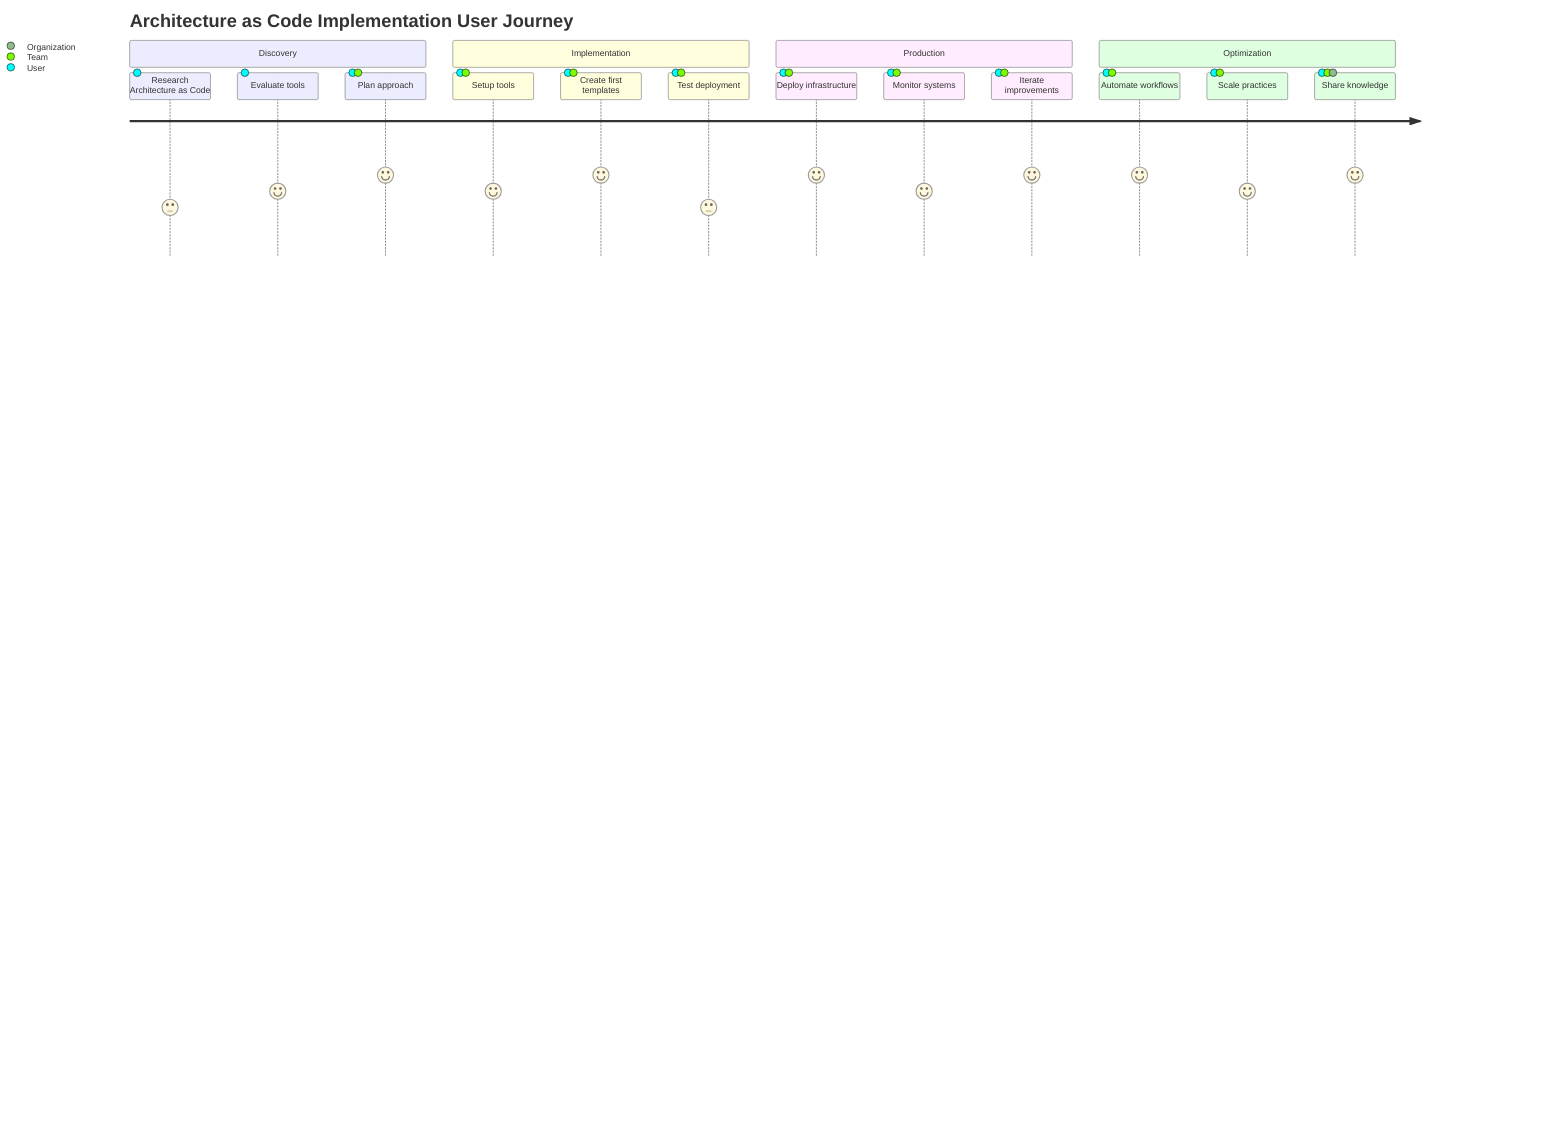 journey
    title Architecture as Code Implementation User Journey
    section Discovery
      Research Architecture as Code: 3: User
      Evaluate tools: 4: User
      Plan approach: 5: User, Team
    section Implementation
      Setup tools: 4: User, Team
      Create first templates: 5: User, Team
      Test deployment: 3: User, Team
    section Production
      Deploy infrastructure: 5: User, Team
      Monitor systems: 4: User, Team
      Iterate improvements: 5: User, Team
    section Optimization
      Automate workflows: 5: User, Team
      Scale practices: 4: User, Team
      Share knowledge: 5: User, Team, Organization